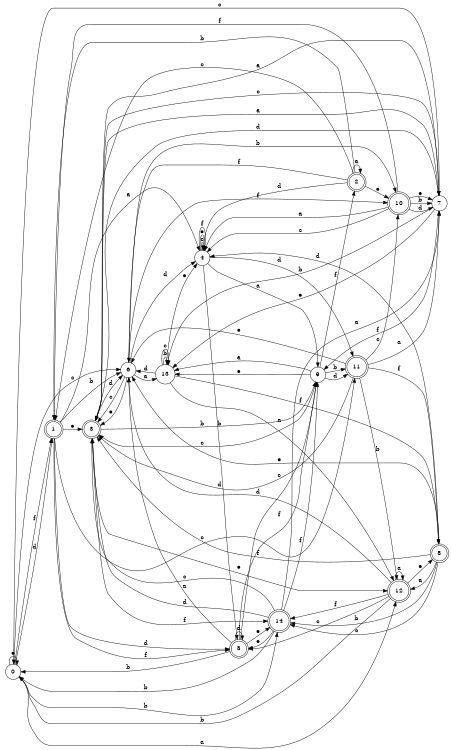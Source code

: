 digraph n12_10 {
__start0 [label="" shape="none"];

rankdir=LR;
size="8,5";

s0 [style="filled", color="black", fillcolor="white" shape="circle", label="0"];
s1 [style="rounded,filled", color="black", fillcolor="white" shape="doublecircle", label="1"];
s2 [style="rounded,filled", color="black", fillcolor="white" shape="doublecircle", label="2"];
s3 [style="rounded,filled", color="black", fillcolor="white" shape="doublecircle", label="3"];
s4 [style="filled", color="black", fillcolor="white" shape="circle", label="4"];
s5 [style="rounded,filled", color="black", fillcolor="white" shape="doublecircle", label="5"];
s6 [style="filled", color="black", fillcolor="white" shape="circle", label="6"];
s7 [style="filled", color="black", fillcolor="white" shape="circle", label="7"];
s8 [style="rounded,filled", color="black", fillcolor="white" shape="doublecircle", label="8"];
s9 [style="filled", color="black", fillcolor="white" shape="circle", label="9"];
s10 [style="rounded,filled", color="black", fillcolor="white" shape="doublecircle", label="10"];
s11 [style="rounded,filled", color="black", fillcolor="white" shape="doublecircle", label="11"];
s12 [style="rounded,filled", color="black", fillcolor="white" shape="doublecircle", label="12"];
s13 [style="filled", color="black", fillcolor="white" shape="circle", label="13"];
s14 [style="rounded,filled", color="black", fillcolor="white" shape="doublecircle", label="14"];
s0 -> s12 [label="a"];
s0 -> s14 [label="b"];
s0 -> s6 [label="c"];
s0 -> s1 [label="d"];
s0 -> s0 [label="e"];
s0 -> s1 [label="f"];
s1 -> s4 [label="a"];
s1 -> s6 [label="b"];
s1 -> s11 [label="c"];
s1 -> s5 [label="d"];
s1 -> s3 [label="e"];
s1 -> s5 [label="f"];
s2 -> s2 [label="a"];
s2 -> s1 [label="b"];
s2 -> s1 [label="c"];
s2 -> s4 [label="d"];
s2 -> s10 [label="e"];
s2 -> s6 [label="f"];
s3 -> s7 [label="a"];
s3 -> s9 [label="b"];
s3 -> s7 [label="c"];
s3 -> s6 [label="d"];
s3 -> s12 [label="e"];
s3 -> s14 [label="f"];
s4 -> s9 [label="a"];
s4 -> s5 [label="b"];
s4 -> s4 [label="c"];
s4 -> s11 [label="d"];
s4 -> s4 [label="e"];
s4 -> s4 [label="f"];
s5 -> s6 [label="a"];
s5 -> s0 [label="b"];
s5 -> s9 [label="c"];
s5 -> s5 [label="d"];
s5 -> s14 [label="e"];
s5 -> s9 [label="f"];
s6 -> s13 [label="a"];
s6 -> s10 [label="b"];
s6 -> s3 [label="c"];
s6 -> s4 [label="d"];
s6 -> s3 [label="e"];
s6 -> s10 [label="f"];
s7 -> s3 [label="a"];
s7 -> s13 [label="b"];
s7 -> s0 [label="c"];
s7 -> s3 [label="d"];
s7 -> s13 [label="e"];
s7 -> s9 [label="f"];
s8 -> s12 [label="a"];
s8 -> s14 [label="b"];
s8 -> s14 [label="c"];
s8 -> s4 [label="d"];
s8 -> s6 [label="e"];
s8 -> s3 [label="f"];
s9 -> s13 [label="a"];
s9 -> s11 [label="b"];
s9 -> s3 [label="c"];
s9 -> s11 [label="d"];
s9 -> s13 [label="e"];
s9 -> s2 [label="f"];
s10 -> s4 [label="a"];
s10 -> s7 [label="b"];
s10 -> s4 [label="c"];
s10 -> s7 [label="d"];
s10 -> s7 [label="e"];
s10 -> s1 [label="f"];
s11 -> s7 [label="a"];
s11 -> s12 [label="b"];
s11 -> s10 [label="c"];
s11 -> s3 [label="d"];
s11 -> s6 [label="e"];
s11 -> s8 [label="f"];
s12 -> s12 [label="a"];
s12 -> s0 [label="b"];
s12 -> s5 [label="c"];
s12 -> s6 [label="d"];
s12 -> s8 [label="e"];
s12 -> s14 [label="f"];
s13 -> s12 [label="a"];
s13 -> s13 [label="b"];
s13 -> s13 [label="c"];
s13 -> s6 [label="d"];
s13 -> s4 [label="e"];
s13 -> s8 [label="f"];
s14 -> s7 [label="a"];
s14 -> s0 [label="b"];
s14 -> s3 [label="c"];
s14 -> s3 [label="d"];
s14 -> s5 [label="e"];
s14 -> s9 [label="f"];

}